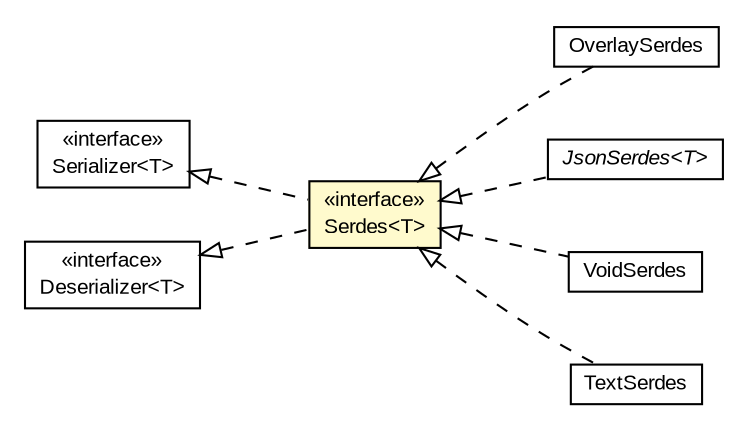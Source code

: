 #!/usr/local/bin/dot
#
# Class diagram 
# Generated by UMLGraph version R5_6-24-gf6e263 (http://www.umlgraph.org/)
#

digraph G {
	edge [fontname="arial",fontsize=10,labelfontname="arial",labelfontsize=10];
	node [fontname="arial",fontsize=10,shape=plaintext];
	nodesep=0.25;
	ranksep=0.5;
	rankdir=LR;
	// io.reinert.requestor.serialization.Serializer<T>
	c10911 [label=<<table title="io.reinert.requestor.serialization.Serializer" border="0" cellborder="1" cellspacing="0" cellpadding="2" port="p" href="./Serializer.html">
		<tr><td><table border="0" cellspacing="0" cellpadding="1">
<tr><td align="center" balign="center"> &#171;interface&#187; </td></tr>
<tr><td align="center" balign="center"> Serializer&lt;T&gt; </td></tr>
		</table></td></tr>
		</table>>, URL="./Serializer.html", fontname="arial", fontcolor="black", fontsize=10.0];
	// io.reinert.requestor.serialization.Serdes<T>
	c10914 [label=<<table title="io.reinert.requestor.serialization.Serdes" border="0" cellborder="1" cellspacing="0" cellpadding="2" port="p" bgcolor="lemonChiffon" href="./Serdes.html">
		<tr><td><table border="0" cellspacing="0" cellpadding="1">
<tr><td align="center" balign="center"> &#171;interface&#187; </td></tr>
<tr><td align="center" balign="center"> Serdes&lt;T&gt; </td></tr>
		</table></td></tr>
		</table>>, URL="./Serdes.html", fontname="arial", fontcolor="black", fontsize=10.0];
	// io.reinert.requestor.serialization.Deserializer<T>
	c10916 [label=<<table title="io.reinert.requestor.serialization.Deserializer" border="0" cellborder="1" cellspacing="0" cellpadding="2" port="p" href="./Deserializer.html">
		<tr><td><table border="0" cellspacing="0" cellpadding="1">
<tr><td align="center" balign="center"> &#171;interface&#187; </td></tr>
<tr><td align="center" balign="center"> Deserializer&lt;T&gt; </td></tr>
		</table></td></tr>
		</table>>, URL="./Deserializer.html", fontname="arial", fontcolor="black", fontsize=10.0];
	// io.reinert.requestor.serialization.json.OverlaySerdes
	c10918 [label=<<table title="io.reinert.requestor.serialization.json.OverlaySerdes" border="0" cellborder="1" cellspacing="0" cellpadding="2" port="p" href="./json/OverlaySerdes.html">
		<tr><td><table border="0" cellspacing="0" cellpadding="1">
<tr><td align="center" balign="center"> OverlaySerdes </td></tr>
		</table></td></tr>
		</table>>, URL="./json/OverlaySerdes.html", fontname="arial", fontcolor="black", fontsize=10.0];
	// io.reinert.requestor.serialization.json.JsonSerdes<T>
	c10921 [label=<<table title="io.reinert.requestor.serialization.json.JsonSerdes" border="0" cellborder="1" cellspacing="0" cellpadding="2" port="p" href="./json/JsonSerdes.html">
		<tr><td><table border="0" cellspacing="0" cellpadding="1">
<tr><td align="center" balign="center"><font face="arial italic"> JsonSerdes&lt;T&gt; </font></td></tr>
		</table></td></tr>
		</table>>, URL="./json/JsonSerdes.html", fontname="arial", fontcolor="black", fontsize=10.0];
	// io.reinert.requestor.serialization.misc.VoidSerdes
	c10927 [label=<<table title="io.reinert.requestor.serialization.misc.VoidSerdes" border="0" cellborder="1" cellspacing="0" cellpadding="2" port="p" href="./misc/VoidSerdes.html">
		<tr><td><table border="0" cellspacing="0" cellpadding="1">
<tr><td align="center" balign="center"> VoidSerdes </td></tr>
		</table></td></tr>
		</table>>, URL="./misc/VoidSerdes.html", fontname="arial", fontcolor="black", fontsize=10.0];
	// io.reinert.requestor.serialization.misc.TextSerdes
	c10928 [label=<<table title="io.reinert.requestor.serialization.misc.TextSerdes" border="0" cellborder="1" cellspacing="0" cellpadding="2" port="p" href="./misc/TextSerdes.html">
		<tr><td><table border="0" cellspacing="0" cellpadding="1">
<tr><td align="center" balign="center"> TextSerdes </td></tr>
		</table></td></tr>
		</table>>, URL="./misc/TextSerdes.html", fontname="arial", fontcolor="black", fontsize=10.0];
	//io.reinert.requestor.serialization.Serdes<T> implements io.reinert.requestor.serialization.Deserializer<T>
	c10916:p -> c10914:p [dir=back,arrowtail=empty,style=dashed];
	//io.reinert.requestor.serialization.Serdes<T> implements io.reinert.requestor.serialization.Serializer<T>
	c10911:p -> c10914:p [dir=back,arrowtail=empty,style=dashed];
	//io.reinert.requestor.serialization.json.OverlaySerdes implements io.reinert.requestor.serialization.Serdes<T>
	c10914:p -> c10918:p [dir=back,arrowtail=empty,style=dashed];
	//io.reinert.requestor.serialization.json.JsonSerdes<T> implements io.reinert.requestor.serialization.Serdes<T>
	c10914:p -> c10921:p [dir=back,arrowtail=empty,style=dashed];
	//io.reinert.requestor.serialization.misc.VoidSerdes implements io.reinert.requestor.serialization.Serdes<T>
	c10914:p -> c10927:p [dir=back,arrowtail=empty,style=dashed];
	//io.reinert.requestor.serialization.misc.TextSerdes implements io.reinert.requestor.serialization.Serdes<T>
	c10914:p -> c10928:p [dir=back,arrowtail=empty,style=dashed];
}

